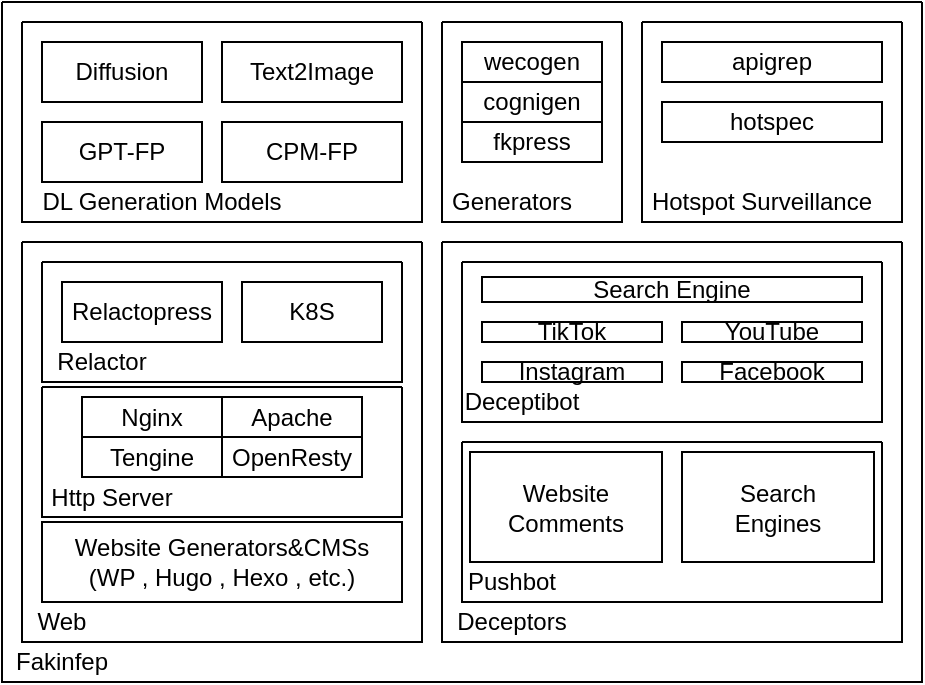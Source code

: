 <mxfile version="20.6.0" type="device"><diagram id="I9yrR2e4lEVNWdMXT9vl" name="第 1 页"><mxGraphModel dx="819" dy="655" grid="1" gridSize="10" guides="1" tooltips="1" connect="1" arrows="1" fold="1" page="1" pageScale="1" pageWidth="827" pageHeight="1169" math="0" shadow="0"><root><mxCell id="0"/><mxCell id="1" parent="0"/><mxCell id="kFPHJ84sQJilaVwHRH5D-1" value="" style="swimlane;startSize=0;" vertex="1" parent="1"><mxGeometry x="180" y="280" width="460" height="340" as="geometry"/></mxCell><mxCell id="kFPHJ84sQJilaVwHRH5D-5" value="" style="swimlane;startSize=0;" vertex="1" parent="kFPHJ84sQJilaVwHRH5D-1"><mxGeometry x="10" y="10" width="200" height="100" as="geometry"/></mxCell><mxCell id="kFPHJ84sQJilaVwHRH5D-7" value="&lt;div&gt;Diffusion&lt;/div&gt;" style="whiteSpace=wrap;html=1;" vertex="1" parent="kFPHJ84sQJilaVwHRH5D-5"><mxGeometry x="10" y="10" width="80" height="30" as="geometry"/></mxCell><mxCell id="kFPHJ84sQJilaVwHRH5D-8" value="GPT-FP" style="whiteSpace=wrap;html=1;" vertex="1" parent="kFPHJ84sQJilaVwHRH5D-5"><mxGeometry x="10" y="50" width="80" height="30" as="geometry"/></mxCell><mxCell id="kFPHJ84sQJilaVwHRH5D-9" value="Text2Image" style="whiteSpace=wrap;html=1;" vertex="1" parent="kFPHJ84sQJilaVwHRH5D-5"><mxGeometry x="100" y="10" width="90" height="30" as="geometry"/></mxCell><mxCell id="kFPHJ84sQJilaVwHRH5D-10" value="CPM-FP" style="whiteSpace=wrap;html=1;" vertex="1" parent="kFPHJ84sQJilaVwHRH5D-5"><mxGeometry x="100" y="50" width="90" height="30" as="geometry"/></mxCell><mxCell id="kFPHJ84sQJilaVwHRH5D-29" value="DL Generation Models" style="text;html=1;strokeColor=none;fillColor=none;align=center;verticalAlign=middle;whiteSpace=wrap;rounded=0;" vertex="1" parent="kFPHJ84sQJilaVwHRH5D-5"><mxGeometry y="80" width="140" height="20" as="geometry"/></mxCell><mxCell id="kFPHJ84sQJilaVwHRH5D-11" value="" style="swimlane;startSize=0;" vertex="1" parent="kFPHJ84sQJilaVwHRH5D-1"><mxGeometry x="10" y="120" width="200" height="200" as="geometry"/></mxCell><mxCell id="kFPHJ84sQJilaVwHRH5D-14" value="" style="swimlane;startSize=0;" vertex="1" parent="kFPHJ84sQJilaVwHRH5D-11"><mxGeometry x="10" y="10" width="180" height="60" as="geometry"/></mxCell><mxCell id="kFPHJ84sQJilaVwHRH5D-18" value="Relactopress" style="whiteSpace=wrap;html=1;" vertex="1" parent="kFPHJ84sQJilaVwHRH5D-14"><mxGeometry x="10" y="10" width="80" height="30" as="geometry"/></mxCell><mxCell id="kFPHJ84sQJilaVwHRH5D-19" value="K8S" style="whiteSpace=wrap;html=1;" vertex="1" parent="kFPHJ84sQJilaVwHRH5D-14"><mxGeometry x="100" y="10" width="70" height="30" as="geometry"/></mxCell><mxCell id="kFPHJ84sQJilaVwHRH5D-24" value="Relactor" style="text;html=1;strokeColor=none;fillColor=none;align=center;verticalAlign=middle;whiteSpace=wrap;rounded=0;" vertex="1" parent="kFPHJ84sQJilaVwHRH5D-14"><mxGeometry y="40" width="60" height="20" as="geometry"/></mxCell><mxCell id="kFPHJ84sQJilaVwHRH5D-27" value="" style="swimlane;startSize=0;" vertex="1" parent="kFPHJ84sQJilaVwHRH5D-11"><mxGeometry x="10" y="72.5" width="180" height="65" as="geometry"/></mxCell><mxCell id="kFPHJ84sQJilaVwHRH5D-22" value="Tengine" style="whiteSpace=wrap;html=1;" vertex="1" parent="kFPHJ84sQJilaVwHRH5D-27"><mxGeometry x="20" y="25" width="70" height="20" as="geometry"/></mxCell><mxCell id="kFPHJ84sQJilaVwHRH5D-21" value="Apache" style="whiteSpace=wrap;html=1;" vertex="1" parent="kFPHJ84sQJilaVwHRH5D-27"><mxGeometry x="90" y="5" width="70" height="20" as="geometry"/></mxCell><mxCell id="kFPHJ84sQJilaVwHRH5D-20" value="Nginx" style="whiteSpace=wrap;html=1;" vertex="1" parent="kFPHJ84sQJilaVwHRH5D-27"><mxGeometry x="20" y="5" width="70" height="20" as="geometry"/></mxCell><mxCell id="kFPHJ84sQJilaVwHRH5D-34" value="Http Server" style="text;html=1;strokeColor=none;fillColor=none;align=center;verticalAlign=middle;whiteSpace=wrap;rounded=0;" vertex="1" parent="kFPHJ84sQJilaVwHRH5D-27"><mxGeometry y="45" width="70" height="20" as="geometry"/></mxCell><mxCell id="kFPHJ84sQJilaVwHRH5D-35" value="OpenResty" style="whiteSpace=wrap;html=1;" vertex="1" parent="kFPHJ84sQJilaVwHRH5D-27"><mxGeometry x="90" y="25" width="70" height="20" as="geometry"/></mxCell><mxCell id="kFPHJ84sQJilaVwHRH5D-36" value="&lt;div&gt;Website Generators&amp;amp;CMSs&lt;/div&gt;(WP , Hugo , Hexo , etc.)" style="rounded=0;whiteSpace=wrap;html=1;" vertex="1" parent="kFPHJ84sQJilaVwHRH5D-11"><mxGeometry x="10" y="140" width="180" height="40" as="geometry"/></mxCell><mxCell id="kFPHJ84sQJilaVwHRH5D-42" value="Web" style="text;html=1;strokeColor=none;fillColor=none;align=center;verticalAlign=middle;whiteSpace=wrap;rounded=0;" vertex="1" parent="kFPHJ84sQJilaVwHRH5D-11"><mxGeometry y="180" width="40" height="20" as="geometry"/></mxCell><mxCell id="kFPHJ84sQJilaVwHRH5D-37" value="Fakinfep" style="text;html=1;strokeColor=none;fillColor=none;align=center;verticalAlign=middle;whiteSpace=wrap;rounded=0;" vertex="1" parent="kFPHJ84sQJilaVwHRH5D-1"><mxGeometry y="320" width="60" height="20" as="geometry"/></mxCell><mxCell id="kFPHJ84sQJilaVwHRH5D-40" value="" style="swimlane;startSize=0;" vertex="1" parent="kFPHJ84sQJilaVwHRH5D-1"><mxGeometry x="220" y="10" width="90" height="100" as="geometry"/></mxCell><mxCell id="kFPHJ84sQJilaVwHRH5D-41" value="Generators" style="text;html=1;strokeColor=none;fillColor=none;align=center;verticalAlign=middle;whiteSpace=wrap;rounded=0;" vertex="1" parent="kFPHJ84sQJilaVwHRH5D-40"><mxGeometry y="80" width="70" height="20" as="geometry"/></mxCell><mxCell id="kFPHJ84sQJilaVwHRH5D-43" value="wecogen" style="rounded=0;whiteSpace=wrap;html=1;" vertex="1" parent="kFPHJ84sQJilaVwHRH5D-40"><mxGeometry x="10" y="10" width="70" height="20" as="geometry"/></mxCell><mxCell id="kFPHJ84sQJilaVwHRH5D-44" value="cognigen" style="rounded=0;whiteSpace=wrap;html=1;" vertex="1" parent="kFPHJ84sQJilaVwHRH5D-40"><mxGeometry x="10" y="30" width="70" height="20" as="geometry"/></mxCell><mxCell id="kFPHJ84sQJilaVwHRH5D-45" value="fkpress" style="rounded=0;whiteSpace=wrap;html=1;" vertex="1" parent="kFPHJ84sQJilaVwHRH5D-40"><mxGeometry x="10" y="50" width="70" height="20" as="geometry"/></mxCell><mxCell id="kFPHJ84sQJilaVwHRH5D-47" value="" style="swimlane;startSize=0;" vertex="1" parent="kFPHJ84sQJilaVwHRH5D-1"><mxGeometry x="220" y="120" width="230" height="200" as="geometry"/></mxCell><mxCell id="kFPHJ84sQJilaVwHRH5D-48" value="Deceptors" style="text;html=1;strokeColor=none;fillColor=none;align=center;verticalAlign=middle;whiteSpace=wrap;rounded=0;" vertex="1" parent="kFPHJ84sQJilaVwHRH5D-47"><mxGeometry y="180" width="70" height="20" as="geometry"/></mxCell><mxCell id="kFPHJ84sQJilaVwHRH5D-50" value="" style="swimlane;startSize=0;" vertex="1" parent="kFPHJ84sQJilaVwHRH5D-47"><mxGeometry x="10" y="10" width="210" height="80" as="geometry"/></mxCell><mxCell id="kFPHJ84sQJilaVwHRH5D-51" value="Deceptibot" style="text;html=1;strokeColor=none;fillColor=none;align=center;verticalAlign=middle;whiteSpace=wrap;rounded=0;" vertex="1" parent="kFPHJ84sQJilaVwHRH5D-50"><mxGeometry y="60" width="60" height="20" as="geometry"/></mxCell><mxCell id="kFPHJ84sQJilaVwHRH5D-54" value="Search Engine" style="rounded=0;whiteSpace=wrap;html=1;" vertex="1" parent="kFPHJ84sQJilaVwHRH5D-50"><mxGeometry x="10" y="7.5" width="190" height="12.5" as="geometry"/></mxCell><mxCell id="kFPHJ84sQJilaVwHRH5D-55" value="TikTok" style="rounded=0;whiteSpace=wrap;html=1;" vertex="1" parent="kFPHJ84sQJilaVwHRH5D-50"><mxGeometry x="10" y="30" width="90" height="10" as="geometry"/></mxCell><mxCell id="kFPHJ84sQJilaVwHRH5D-90" value="YouTube" style="rounded=0;whiteSpace=wrap;html=1;" vertex="1" parent="kFPHJ84sQJilaVwHRH5D-50"><mxGeometry x="110" y="30" width="90" height="10" as="geometry"/></mxCell><mxCell id="kFPHJ84sQJilaVwHRH5D-91" value="Instagram" style="rounded=0;whiteSpace=wrap;html=1;" vertex="1" parent="kFPHJ84sQJilaVwHRH5D-50"><mxGeometry x="10" y="50" width="90" height="10" as="geometry"/></mxCell><mxCell id="kFPHJ84sQJilaVwHRH5D-93" value="Facebook" style="rounded=0;whiteSpace=wrap;html=1;" vertex="1" parent="kFPHJ84sQJilaVwHRH5D-50"><mxGeometry x="110" y="50" width="90" height="10" as="geometry"/></mxCell><mxCell id="kFPHJ84sQJilaVwHRH5D-52" value="" style="swimlane;startSize=0;" vertex="1" parent="kFPHJ84sQJilaVwHRH5D-47"><mxGeometry x="10" y="100" width="210" height="80" as="geometry"/></mxCell><mxCell id="kFPHJ84sQJilaVwHRH5D-53" value="Pushbot" style="text;html=1;strokeColor=none;fillColor=none;align=center;verticalAlign=middle;whiteSpace=wrap;rounded=0;" vertex="1" parent="kFPHJ84sQJilaVwHRH5D-52"><mxGeometry y="60" width="50" height="20" as="geometry"/></mxCell><mxCell id="kFPHJ84sQJilaVwHRH5D-94" value="&lt;div&gt;Website&lt;/div&gt;&lt;div&gt;Comments&lt;br&gt;&lt;/div&gt;" style="rounded=0;whiteSpace=wrap;html=1;" vertex="1" parent="kFPHJ84sQJilaVwHRH5D-52"><mxGeometry x="4" y="5" width="96" height="55" as="geometry"/></mxCell><mxCell id="kFPHJ84sQJilaVwHRH5D-95" value="&lt;div&gt;Search&lt;/div&gt;&lt;div&gt;Engines&lt;br&gt;&lt;/div&gt;" style="rounded=0;whiteSpace=wrap;html=1;" vertex="1" parent="kFPHJ84sQJilaVwHRH5D-52"><mxGeometry x="110" y="5" width="96" height="55" as="geometry"/></mxCell><mxCell id="kFPHJ84sQJilaVwHRH5D-109" value="" style="swimlane;startSize=0;" vertex="1" parent="kFPHJ84sQJilaVwHRH5D-1"><mxGeometry x="320" y="10" width="130" height="100" as="geometry"/></mxCell><mxCell id="kFPHJ84sQJilaVwHRH5D-112" value="Hotspot Surveillance" style="text;html=1;strokeColor=none;fillColor=none;align=center;verticalAlign=middle;whiteSpace=wrap;rounded=0;" vertex="1" parent="kFPHJ84sQJilaVwHRH5D-109"><mxGeometry y="80" width="120" height="20" as="geometry"/></mxCell><mxCell id="kFPHJ84sQJilaVwHRH5D-113" value="apigrep" style="rounded=0;whiteSpace=wrap;html=1;" vertex="1" parent="kFPHJ84sQJilaVwHRH5D-109"><mxGeometry x="10" y="10" width="110" height="20" as="geometry"/></mxCell><mxCell id="kFPHJ84sQJilaVwHRH5D-114" value="hotspec" style="rounded=0;whiteSpace=wrap;html=1;" vertex="1" parent="kFPHJ84sQJilaVwHRH5D-109"><mxGeometry x="10" y="40" width="110" height="20" as="geometry"/></mxCell></root></mxGraphModel></diagram></mxfile>
